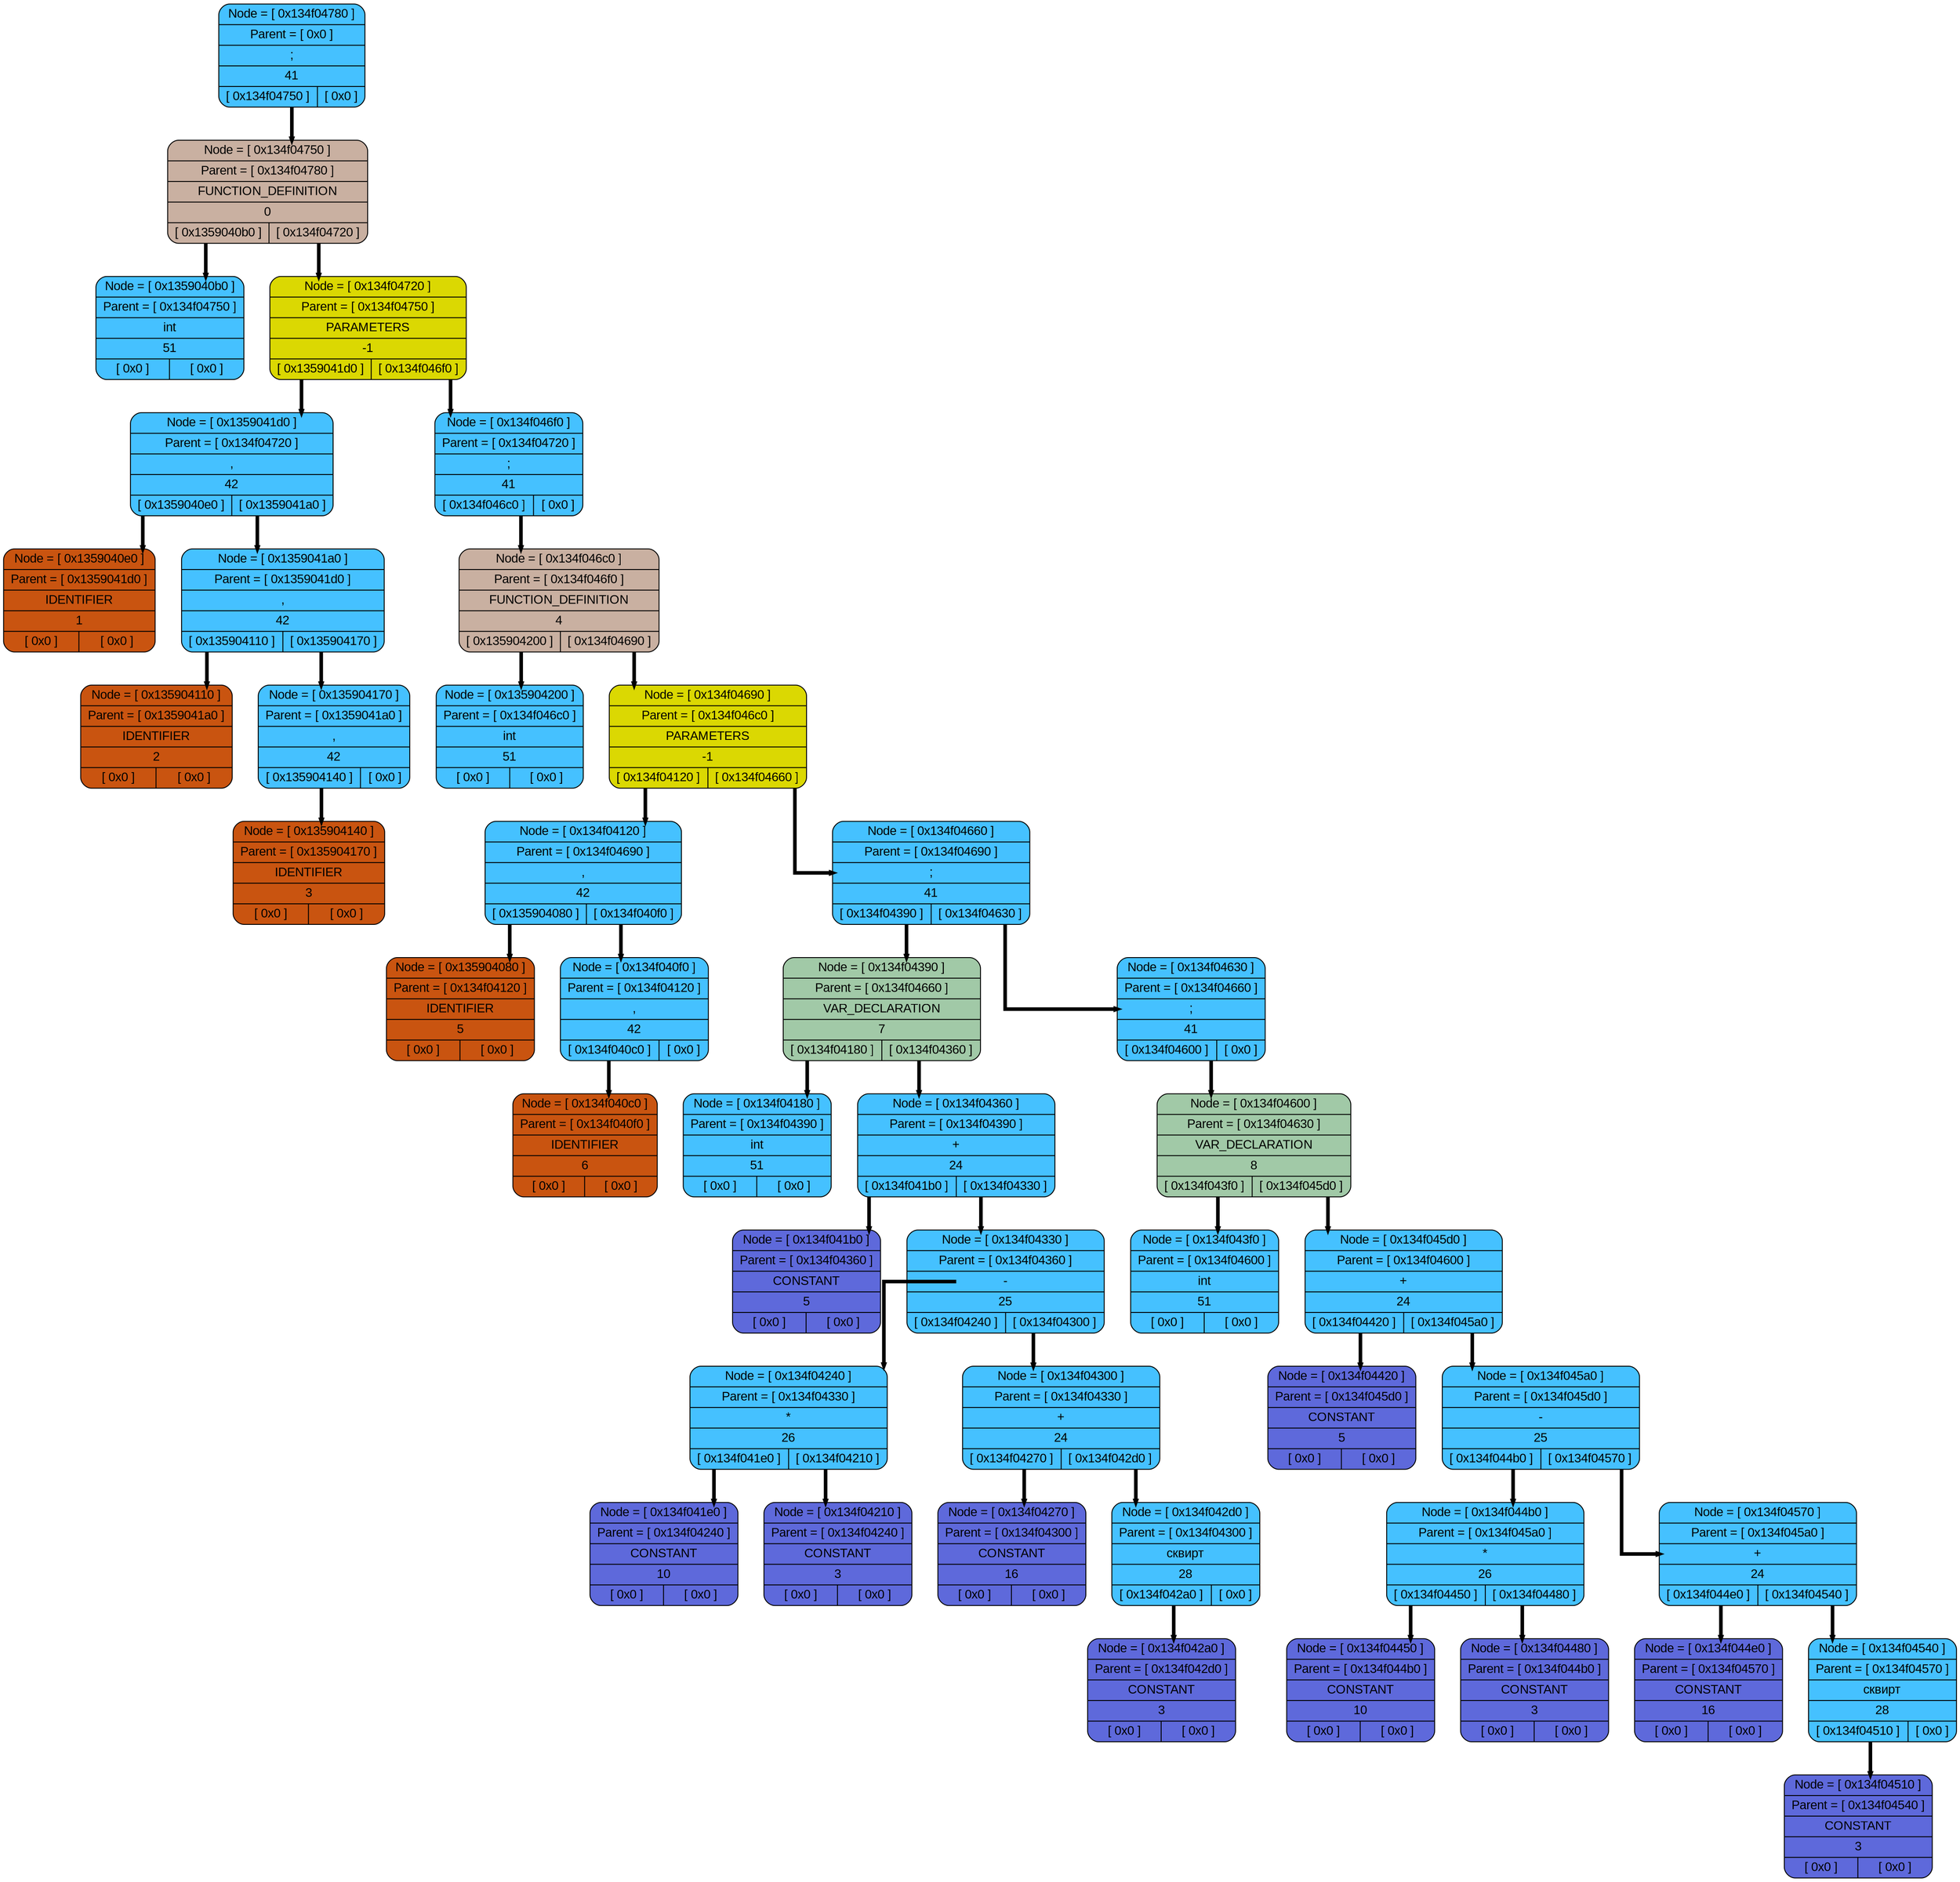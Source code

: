 digraph tree{
splines=ortho;
rankdir=HR;
nodesep=0.4;
node [shape=record, fontname="Arial"];
edge [style=bold, color="black", weight=10, penwidth=4, arrowsize=0.2];
P0x134f04780 [style = "filled, rounded", fillcolor="#45c1ff"label=" {Node = [ 0x134f04780 ] | Parent = [ 0x0 ] | ; | 41| { <l> [ 0x134f04750 ] | <r> [ 0x0 ]}}" ];
P0x134f04750 [style = "filled, rounded", fillcolor="#c9b0a1"label=" {Node = [ 0x134f04750 ] | Parent = [ 0x134f04780 ] | FUNCTION_DEFINITION | 0 | { <l> [ 0x1359040b0 ] | <r> [ 0x134f04720 ]}}" ];
P0x1359040b0 [style = "filled, rounded", fillcolor="#45c1ff"label=" {Node = [ 0x1359040b0 ] | Parent = [ 0x134f04750 ] | int | 51| { <l> [ 0x0 ] | <r> [ 0x0 ]}}" ];
P0x134f04720 [style = "filled, rounded", fillcolor="#dbd802"label=" {Node = [ 0x134f04720 ] | Parent = [ 0x134f04750 ] | PARAMETERS | -1 | { <l> [ 0x1359041d0 ] | <r> [ 0x134f046f0 ]}}" ];
P0x1359041d0 [style = "filled, rounded", fillcolor="#45c1ff"label=" {Node = [ 0x1359041d0 ] | Parent = [ 0x134f04720 ] | , | 42| { <l> [ 0x1359040e0 ] | <r> [ 0x1359041a0 ]}}" ];
P0x1359040e0 [style = "filled, rounded", fillcolor="#c95410"label=" {Node = [ 0x1359040e0 ] | Parent = [ 0x1359041d0 ] | IDENTIFIER | 1 | { <l> [ 0x0 ] | <r> [ 0x0 ]}}" ];
P0x1359041a0 [style = "filled, rounded", fillcolor="#45c1ff"label=" {Node = [ 0x1359041a0 ] | Parent = [ 0x1359041d0 ] | , | 42| { <l> [ 0x135904110 ] | <r> [ 0x135904170 ]}}" ];
P0x135904110 [style = "filled, rounded", fillcolor="#c95410"label=" {Node = [ 0x135904110 ] | Parent = [ 0x1359041a0 ] | IDENTIFIER | 2 | { <l> [ 0x0 ] | <r> [ 0x0 ]}}" ];
P0x135904170 [style = "filled, rounded", fillcolor="#45c1ff"label=" {Node = [ 0x135904170 ] | Parent = [ 0x1359041a0 ] | , | 42| { <l> [ 0x135904140 ] | <r> [ 0x0 ]}}" ];
P0x135904140 [style = "filled, rounded", fillcolor="#c95410"label=" {Node = [ 0x135904140 ] | Parent = [ 0x135904170 ] | IDENTIFIER | 3 | { <l> [ 0x0 ] | <r> [ 0x0 ]}}" ];
P0x135904170:<l> -> P0x135904140
P0x1359041a0:<l> -> P0x135904110
P0x1359041a0:<r> -> P0x135904170
P0x1359041d0:<l> -> P0x1359040e0
P0x1359041d0:<r> -> P0x1359041a0
P0x134f046f0 [style = "filled, rounded", fillcolor="#45c1ff"label=" {Node = [ 0x134f046f0 ] | Parent = [ 0x134f04720 ] | ; | 41| { <l> [ 0x134f046c0 ] | <r> [ 0x0 ]}}" ];
P0x134f046c0 [style = "filled, rounded", fillcolor="#c9b0a1"label=" {Node = [ 0x134f046c0 ] | Parent = [ 0x134f046f0 ] | FUNCTION_DEFINITION | 4 | { <l> [ 0x135904200 ] | <r> [ 0x134f04690 ]}}" ];
P0x135904200 [style = "filled, rounded", fillcolor="#45c1ff"label=" {Node = [ 0x135904200 ] | Parent = [ 0x134f046c0 ] | int | 51| { <l> [ 0x0 ] | <r> [ 0x0 ]}}" ];
P0x134f04690 [style = "filled, rounded", fillcolor="#dbd802"label=" {Node = [ 0x134f04690 ] | Parent = [ 0x134f046c0 ] | PARAMETERS | -1 | { <l> [ 0x134f04120 ] | <r> [ 0x134f04660 ]}}" ];
P0x134f04120 [style = "filled, rounded", fillcolor="#45c1ff"label=" {Node = [ 0x134f04120 ] | Parent = [ 0x134f04690 ] | , | 42| { <l> [ 0x135904080 ] | <r> [ 0x134f040f0 ]}}" ];
P0x135904080 [style = "filled, rounded", fillcolor="#c95410"label=" {Node = [ 0x135904080 ] | Parent = [ 0x134f04120 ] | IDENTIFIER | 5 | { <l> [ 0x0 ] | <r> [ 0x0 ]}}" ];
P0x134f040f0 [style = "filled, rounded", fillcolor="#45c1ff"label=" {Node = [ 0x134f040f0 ] | Parent = [ 0x134f04120 ] | , | 42| { <l> [ 0x134f040c0 ] | <r> [ 0x0 ]}}" ];
P0x134f040c0 [style = "filled, rounded", fillcolor="#c95410"label=" {Node = [ 0x134f040c0 ] | Parent = [ 0x134f040f0 ] | IDENTIFIER | 6 | { <l> [ 0x0 ] | <r> [ 0x0 ]}}" ];
P0x134f040f0:<l> -> P0x134f040c0
P0x134f04120:<l> -> P0x135904080
P0x134f04120:<r> -> P0x134f040f0
P0x134f04660 [style = "filled, rounded", fillcolor="#45c1ff"label=" {Node = [ 0x134f04660 ] | Parent = [ 0x134f04690 ] | ; | 41| { <l> [ 0x134f04390 ] | <r> [ 0x134f04630 ]}}" ];
P0x134f04390 [style = "filled, rounded", fillcolor="#a1c9a7"label=" {Node = [ 0x134f04390 ] | Parent = [ 0x134f04660 ] | VAR_DECLARATION | 7 | { <l> [ 0x134f04180 ] | <r> [ 0x134f04360 ]}}" ];
P0x134f04180 [style = "filled, rounded", fillcolor="#45c1ff"label=" {Node = [ 0x134f04180 ] | Parent = [ 0x134f04390 ] | int | 51| { <l> [ 0x0 ] | <r> [ 0x0 ]}}" ];
P0x134f04360 [style = "filled, rounded", fillcolor="#45c1ff"label=" {Node = [ 0x134f04360 ] | Parent = [ 0x134f04390 ] | + | 24| { <l> [ 0x134f041b0 ] | <r> [ 0x134f04330 ]}}" ];
P0x134f041b0 [style = "filled, rounded", fillcolor="#5e69db"label=" {Node = [ 0x134f041b0 ] | Parent = [ 0x134f04360 ] | CONSTANT | 5 | { <l> [ 0x0 ] | <r> [ 0x0 ]}}" ];
P0x134f04330 [style = "filled, rounded", fillcolor="#45c1ff"label=" {Node = [ 0x134f04330 ] | Parent = [ 0x134f04360 ] | - | 25| { <l> [ 0x134f04240 ] | <r> [ 0x134f04300 ]}}" ];
P0x134f04240 [style = "filled, rounded", fillcolor="#45c1ff"label=" {Node = [ 0x134f04240 ] | Parent = [ 0x134f04330 ] | * | 26| { <l> [ 0x134f041e0 ] | <r> [ 0x134f04210 ]}}" ];
P0x134f041e0 [style = "filled, rounded", fillcolor="#5e69db"label=" {Node = [ 0x134f041e0 ] | Parent = [ 0x134f04240 ] | CONSTANT | 10 | { <l> [ 0x0 ] | <r> [ 0x0 ]}}" ];
P0x134f04210 [style = "filled, rounded", fillcolor="#5e69db"label=" {Node = [ 0x134f04210 ] | Parent = [ 0x134f04240 ] | CONSTANT | 3 | { <l> [ 0x0 ] | <r> [ 0x0 ]}}" ];
P0x134f04240:<l> -> P0x134f041e0
P0x134f04240:<r> -> P0x134f04210
P0x134f04300 [style = "filled, rounded", fillcolor="#45c1ff"label=" {Node = [ 0x134f04300 ] | Parent = [ 0x134f04330 ] | + | 24| { <l> [ 0x134f04270 ] | <r> [ 0x134f042d0 ]}}" ];
P0x134f04270 [style = "filled, rounded", fillcolor="#5e69db"label=" {Node = [ 0x134f04270 ] | Parent = [ 0x134f04300 ] | CONSTANT | 16 | { <l> [ 0x0 ] | <r> [ 0x0 ]}}" ];
P0x134f042d0 [style = "filled, rounded", fillcolor="#45c1ff"label=" {Node = [ 0x134f042d0 ] | Parent = [ 0x134f04300 ] | сквирт | 28| { <l> [ 0x134f042a0 ] | <r> [ 0x0 ]}}" ];
P0x134f042a0 [style = "filled, rounded", fillcolor="#5e69db"label=" {Node = [ 0x134f042a0 ] | Parent = [ 0x134f042d0 ] | CONSTANT | 3 | { <l> [ 0x0 ] | <r> [ 0x0 ]}}" ];
P0x134f042d0:<l> -> P0x134f042a0
P0x134f04300:<l> -> P0x134f04270
P0x134f04300:<r> -> P0x134f042d0
P0x134f04330:<l> -> P0x134f04240
P0x134f04330:<r> -> P0x134f04300
P0x134f04360:<l> -> P0x134f041b0
P0x134f04360:<r> -> P0x134f04330
P0x134f04390:<l> -> P0x134f04180
P0x134f04390:<r> -> P0x134f04360
P0x134f04630 [style = "filled, rounded", fillcolor="#45c1ff"label=" {Node = [ 0x134f04630 ] | Parent = [ 0x134f04660 ] | ; | 41| { <l> [ 0x134f04600 ] | <r> [ 0x0 ]}}" ];
P0x134f04600 [style = "filled, rounded", fillcolor="#a1c9a7"label=" {Node = [ 0x134f04600 ] | Parent = [ 0x134f04630 ] | VAR_DECLARATION | 8 | { <l> [ 0x134f043f0 ] | <r> [ 0x134f045d0 ]}}" ];
P0x134f043f0 [style = "filled, rounded", fillcolor="#45c1ff"label=" {Node = [ 0x134f043f0 ] | Parent = [ 0x134f04600 ] | int | 51| { <l> [ 0x0 ] | <r> [ 0x0 ]}}" ];
P0x134f045d0 [style = "filled, rounded", fillcolor="#45c1ff"label=" {Node = [ 0x134f045d0 ] | Parent = [ 0x134f04600 ] | + | 24| { <l> [ 0x134f04420 ] | <r> [ 0x134f045a0 ]}}" ];
P0x134f04420 [style = "filled, rounded", fillcolor="#5e69db"label=" {Node = [ 0x134f04420 ] | Parent = [ 0x134f045d0 ] | CONSTANT | 5 | { <l> [ 0x0 ] | <r> [ 0x0 ]}}" ];
P0x134f045a0 [style = "filled, rounded", fillcolor="#45c1ff"label=" {Node = [ 0x134f045a0 ] | Parent = [ 0x134f045d0 ] | - | 25| { <l> [ 0x134f044b0 ] | <r> [ 0x134f04570 ]}}" ];
P0x134f044b0 [style = "filled, rounded", fillcolor="#45c1ff"label=" {Node = [ 0x134f044b0 ] | Parent = [ 0x134f045a0 ] | * | 26| { <l> [ 0x134f04450 ] | <r> [ 0x134f04480 ]}}" ];
P0x134f04450 [style = "filled, rounded", fillcolor="#5e69db"label=" {Node = [ 0x134f04450 ] | Parent = [ 0x134f044b0 ] | CONSTANT | 10 | { <l> [ 0x0 ] | <r> [ 0x0 ]}}" ];
P0x134f04480 [style = "filled, rounded", fillcolor="#5e69db"label=" {Node = [ 0x134f04480 ] | Parent = [ 0x134f044b0 ] | CONSTANT | 3 | { <l> [ 0x0 ] | <r> [ 0x0 ]}}" ];
P0x134f044b0:<l> -> P0x134f04450
P0x134f044b0:<r> -> P0x134f04480
P0x134f04570 [style = "filled, rounded", fillcolor="#45c1ff"label=" {Node = [ 0x134f04570 ] | Parent = [ 0x134f045a0 ] | + | 24| { <l> [ 0x134f044e0 ] | <r> [ 0x134f04540 ]}}" ];
P0x134f044e0 [style = "filled, rounded", fillcolor="#5e69db"label=" {Node = [ 0x134f044e0 ] | Parent = [ 0x134f04570 ] | CONSTANT | 16 | { <l> [ 0x0 ] | <r> [ 0x0 ]}}" ];
P0x134f04540 [style = "filled, rounded", fillcolor="#45c1ff"label=" {Node = [ 0x134f04540 ] | Parent = [ 0x134f04570 ] | сквирт | 28| { <l> [ 0x134f04510 ] | <r> [ 0x0 ]}}" ];
P0x134f04510 [style = "filled, rounded", fillcolor="#5e69db"label=" {Node = [ 0x134f04510 ] | Parent = [ 0x134f04540 ] | CONSTANT | 3 | { <l> [ 0x0 ] | <r> [ 0x0 ]}}" ];
P0x134f04540:<l> -> P0x134f04510
P0x134f04570:<l> -> P0x134f044e0
P0x134f04570:<r> -> P0x134f04540
P0x134f045a0:<l> -> P0x134f044b0
P0x134f045a0:<r> -> P0x134f04570
P0x134f045d0:<l> -> P0x134f04420
P0x134f045d0:<r> -> P0x134f045a0
P0x134f04600:<l> -> P0x134f043f0
P0x134f04600:<r> -> P0x134f045d0
P0x134f04630:<l> -> P0x134f04600
P0x134f04660:<l> -> P0x134f04390
P0x134f04660:<r> -> P0x134f04630
P0x134f04690:<l> -> P0x134f04120
P0x134f04690:<r> -> P0x134f04660
P0x134f046c0:<l> -> P0x135904200
P0x134f046c0:<r> -> P0x134f04690
P0x134f046f0:<l> -> P0x134f046c0
P0x134f04720:<l> -> P0x1359041d0
P0x134f04720:<r> -> P0x134f046f0
P0x134f04750:<l> -> P0x1359040b0
P0x134f04750:<r> -> P0x134f04720
P0x134f04780:<l> -> P0x134f04750
}
